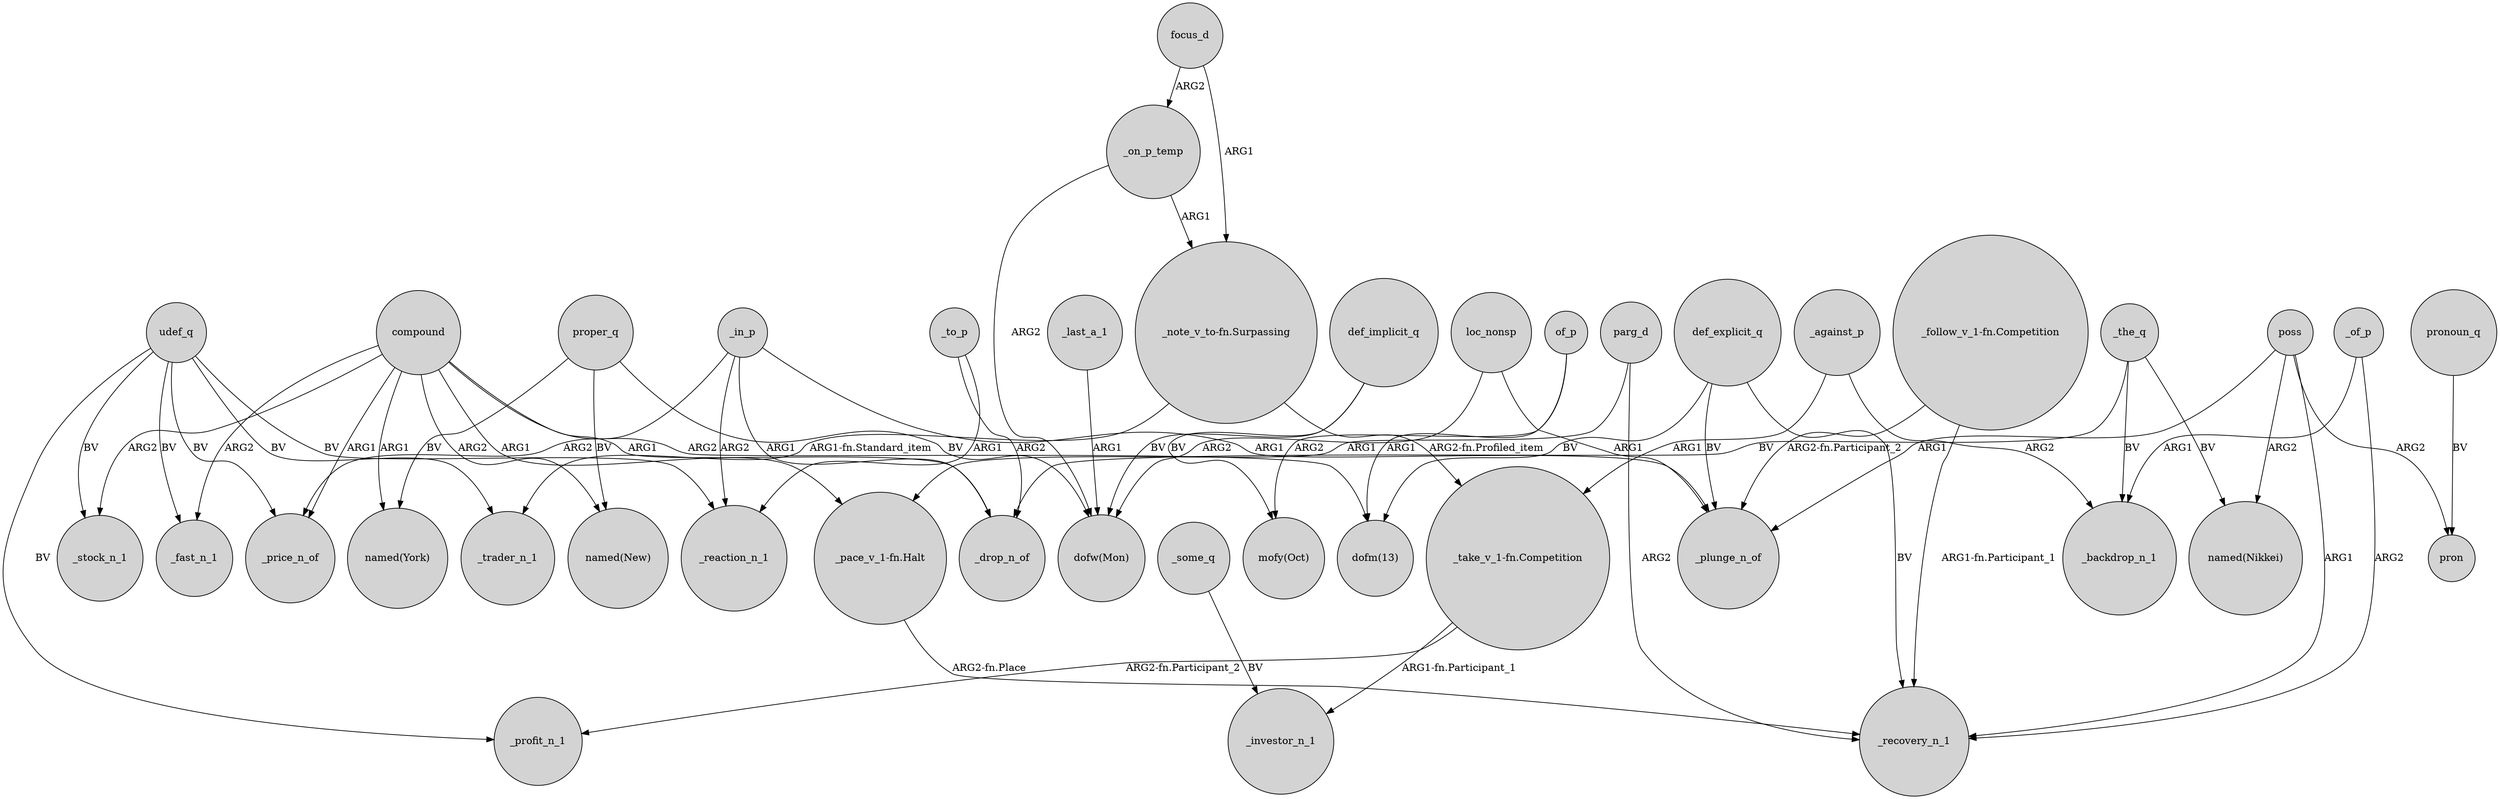 digraph {
	node [shape=circle style=filled]
	focus_d -> _on_p_temp [label=ARG2]
	_of_p -> _recovery_n_1 [label=ARG2]
	parg_d -> _recovery_n_1 [label=ARG2]
	parg_d -> "_pace_v_1-fn.Halt" [label=ARG1]
	def_explicit_q -> _plunge_n_of [label=BV]
	"_follow_v_1-fn.Competition" -> _recovery_n_1 [label="ARG1-fn.Participant_1"]
	_against_p -> _backdrop_n_1 [label=ARG2]
	udef_q -> _fast_n_1 [label=BV]
	compound -> "named(New)" [label=ARG2]
	udef_q -> _price_n_of [label=BV]
	_to_p -> _drop_n_of [label=ARG2]
	of_p -> "mofy(Oct)" [label=ARG2]
	proper_q -> "named(New)" [label=BV]
	def_implicit_q -> "dofw(Mon)" [label=BV]
	proper_q -> "dofw(Mon)" [label=BV]
	udef_q -> _profit_n_1 [label=BV]
	_to_p -> _reaction_n_1 [label=ARG1]
	def_explicit_q -> "dofm(13)" [label=BV]
	of_p -> "dofm(13)" [label=ARG1]
	proper_q -> "named(York)" [label=BV]
	pronoun_q -> pron [label=BV]
	udef_q -> _trader_n_1 [label=BV]
	poss -> pron [label=ARG2]
	udef_q -> _stock_n_1 [label=BV]
	loc_nonsp -> "dofw(Mon)" [label=ARG2]
	compound -> "dofm(13)" [label=ARG2]
	poss -> "named(Nikkei)" [label=ARG2]
	udef_q -> _reaction_n_1 [label=BV]
	_on_p_temp -> "_note_v_to-fn.Surpassing" [label=ARG1]
	_the_q -> _drop_n_of [label=BV]
	"_take_v_1-fn.Competition" -> _investor_n_1 [label="ARG1-fn.Participant_1"]
	_against_p -> "_take_v_1-fn.Competition" [label=ARG1]
	compound -> _stock_n_1 [label=ARG2]
	_last_a_1 -> "dofw(Mon)" [label=ARG1]
	"_note_v_to-fn.Surpassing" -> _trader_n_1 [label="ARG1-fn.Standard_item"]
	_in_p -> _price_n_of [label=ARG2]
	_on_p_temp -> "dofw(Mon)" [label=ARG2]
	_the_q -> "named(Nikkei)" [label=BV]
	def_implicit_q -> "mofy(Oct)" [label=BV]
	_in_p -> _drop_n_of [label=ARG1]
	_of_p -> _backdrop_n_1 [label=ARG1]
	loc_nonsp -> _plunge_n_of [label=ARG1]
	_the_q -> _backdrop_n_1 [label=BV]
	_in_p -> _plunge_n_of [label=ARG1]
	"_follow_v_1-fn.Competition" -> _plunge_n_of [label="ARG2-fn.Participant_2"]
	compound -> _fast_n_1 [label=ARG2]
	_in_p -> _reaction_n_1 [label=ARG2]
	compound -> "named(York)" [label=ARG1]
	poss -> _recovery_n_1 [label=ARG1]
	_some_q -> _investor_n_1 [label=BV]
	"_pace_v_1-fn.Halt" -> _recovery_n_1 [label="ARG2-fn.Place"]
	"_take_v_1-fn.Competition" -> _profit_n_1 [label="ARG2-fn.Participant_2"]
	compound -> _price_n_of [label=ARG1]
	compound -> _drop_n_of [label=ARG1]
	focus_d -> "_note_v_to-fn.Surpassing" [label=ARG1]
	"_note_v_to-fn.Surpassing" -> "_take_v_1-fn.Competition" [label="ARG2-fn.Profiled_item"]
	poss -> _plunge_n_of [label=ARG1]
	compound -> "_pace_v_1-fn.Halt" [label=ARG1]
	def_explicit_q -> _recovery_n_1 [label=BV]
}
